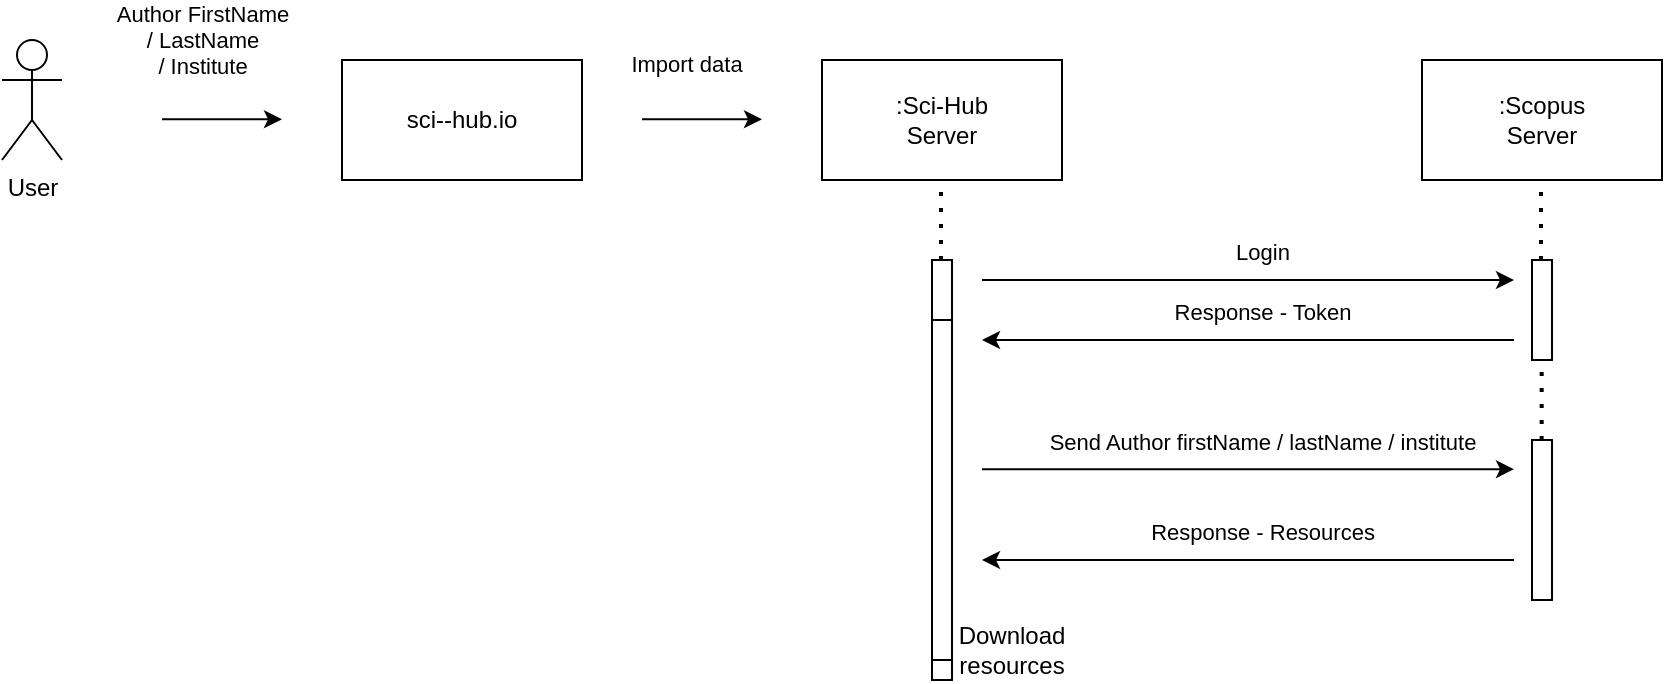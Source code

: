 <mxfile version="20.0.0" type="device"><diagram id="POwIn53z08iUjM4zpK05" name="Page-1"><mxGraphModel dx="2719" dy="1104" grid="1" gridSize="10" guides="1" tooltips="1" connect="1" arrows="1" fold="1" page="1" pageScale="1" pageWidth="827" pageHeight="1169" math="0" shadow="0"><root><mxCell id="0"/><mxCell id="1" parent="0"/><mxCell id="9Z6ZzG8IxJYHfVqMjnCl-1" value=":Sci-Hub&lt;br&gt;Server" style="rounded=0;whiteSpace=wrap;html=1;" vertex="1" parent="1"><mxGeometry x="340" y="150" width="120" height="60" as="geometry"/></mxCell><mxCell id="9Z6ZzG8IxJYHfVqMjnCl-2" value=":Scopus &lt;br&gt;Server" style="rounded=0;whiteSpace=wrap;html=1;" vertex="1" parent="1"><mxGeometry x="640" y="150" width="120" height="60" as="geometry"/></mxCell><mxCell id="9Z6ZzG8IxJYHfVqMjnCl-3" value="User" style="shape=umlActor;verticalLabelPosition=bottom;verticalAlign=top;html=1;outlineConnect=0;" vertex="1" parent="1"><mxGeometry x="-70" y="140" width="30" height="60" as="geometry"/></mxCell><mxCell id="9Z6ZzG8IxJYHfVqMjnCl-5" value="" style="endArrow=none;dashed=1;html=1;dashPattern=1 3;strokeWidth=2;rounded=0;" edge="1" parent="1"><mxGeometry width="50" height="50" relative="1" as="geometry"><mxPoint x="399.5" y="250" as="sourcePoint"/><mxPoint x="399.5" y="210" as="targetPoint"/></mxGeometry></mxCell><mxCell id="9Z6ZzG8IxJYHfVqMjnCl-6" value="" style="endArrow=none;dashed=1;html=1;dashPattern=1 3;strokeWidth=2;rounded=0;" edge="1" parent="1"><mxGeometry width="50" height="50" relative="1" as="geometry"><mxPoint x="699.5" y="250" as="sourcePoint"/><mxPoint x="699.5" y="210" as="targetPoint"/></mxGeometry></mxCell><mxCell id="9Z6ZzG8IxJYHfVqMjnCl-7" value="" style="html=1;points=[];perimeter=orthogonalPerimeter;" vertex="1" parent="1"><mxGeometry x="395" y="250" width="10" height="210" as="geometry"/></mxCell><mxCell id="9Z6ZzG8IxJYHfVqMjnCl-10" value="" style="html=1;points=[];perimeter=orthogonalPerimeter;" vertex="1" parent="1"><mxGeometry x="695" y="250" width="10" height="50" as="geometry"/></mxCell><mxCell id="9Z6ZzG8IxJYHfVqMjnCl-12" value="" style="endArrow=classic;html=1;rounded=0;" edge="1" parent="1"><mxGeometry width="50" height="50" relative="1" as="geometry"><mxPoint x="420" y="260" as="sourcePoint"/><mxPoint x="686" y="260" as="targetPoint"/></mxGeometry></mxCell><mxCell id="9Z6ZzG8IxJYHfVqMjnCl-13" value="Login" style="edgeLabel;html=1;align=center;verticalAlign=middle;resizable=0;points=[];" vertex="1" connectable="0" parent="9Z6ZzG8IxJYHfVqMjnCl-12"><mxGeometry x="0.36" y="-3" relative="1" as="geometry"><mxPoint x="-41" y="-17" as="offset"/></mxGeometry></mxCell><mxCell id="9Z6ZzG8IxJYHfVqMjnCl-14" value="" style="endArrow=none;dashed=1;html=1;dashPattern=1 3;strokeWidth=2;rounded=0;" edge="1" parent="1"><mxGeometry width="50" height="50" relative="1" as="geometry"><mxPoint x="699.83" y="340" as="sourcePoint"/><mxPoint x="699.83" y="300" as="targetPoint"/></mxGeometry></mxCell><mxCell id="9Z6ZzG8IxJYHfVqMjnCl-15" value="" style="html=1;points=[];perimeter=orthogonalPerimeter;" vertex="1" parent="1"><mxGeometry x="695" y="340" width="10" height="80" as="geometry"/></mxCell><mxCell id="9Z6ZzG8IxJYHfVqMjnCl-16" value="" style="endArrow=none;html=1;rounded=0;startArrow=classic;startFill=1;endFill=0;" edge="1" parent="1"><mxGeometry width="50" height="50" relative="1" as="geometry"><mxPoint x="420" y="290" as="sourcePoint"/><mxPoint x="686" y="290" as="targetPoint"/></mxGeometry></mxCell><mxCell id="9Z6ZzG8IxJYHfVqMjnCl-17" value="Response - Token" style="edgeLabel;html=1;align=center;verticalAlign=middle;resizable=0;points=[];" vertex="1" connectable="0" parent="9Z6ZzG8IxJYHfVqMjnCl-16"><mxGeometry x="0.36" y="-3" relative="1" as="geometry"><mxPoint x="-41" y="-17" as="offset"/></mxGeometry></mxCell><mxCell id="9Z6ZzG8IxJYHfVqMjnCl-18" value="" style="endArrow=classic;html=1;rounded=0;" edge="1" parent="1"><mxGeometry width="50" height="50" relative="1" as="geometry"><mxPoint x="420" y="354.58" as="sourcePoint"/><mxPoint x="686" y="354.58" as="targetPoint"/></mxGeometry></mxCell><mxCell id="9Z6ZzG8IxJYHfVqMjnCl-19" value="Send Author firstName / lastName / institute" style="edgeLabel;html=1;align=center;verticalAlign=middle;resizable=0;points=[];" vertex="1" connectable="0" parent="9Z6ZzG8IxJYHfVqMjnCl-18"><mxGeometry x="0.36" y="-3" relative="1" as="geometry"><mxPoint x="-41" y="-17" as="offset"/></mxGeometry></mxCell><mxCell id="9Z6ZzG8IxJYHfVqMjnCl-22" value="" style="endArrow=none;html=1;rounded=0;startArrow=classic;startFill=1;endFill=0;" edge="1" parent="1"><mxGeometry width="50" height="50" relative="1" as="geometry"><mxPoint x="420" y="400" as="sourcePoint"/><mxPoint x="686" y="400" as="targetPoint"/></mxGeometry></mxCell><mxCell id="9Z6ZzG8IxJYHfVqMjnCl-23" value="Response - Resources&lt;br&gt;" style="edgeLabel;html=1;align=center;verticalAlign=middle;resizable=0;points=[];" vertex="1" connectable="0" parent="9Z6ZzG8IxJYHfVqMjnCl-22"><mxGeometry x="0.36" y="-3" relative="1" as="geometry"><mxPoint x="-41" y="-17" as="offset"/></mxGeometry></mxCell><mxCell id="9Z6ZzG8IxJYHfVqMjnCl-25" value="" style="html=1;points=[];perimeter=orthogonalPerimeter;" vertex="1" parent="1"><mxGeometry x="395" y="280" width="10" height="170" as="geometry"/></mxCell><mxCell id="9Z6ZzG8IxJYHfVqMjnCl-26" value="Download resources" style="text;html=1;strokeColor=none;fillColor=none;align=center;verticalAlign=middle;whiteSpace=wrap;rounded=0;" vertex="1" parent="1"><mxGeometry x="380" y="430" width="110" height="30" as="geometry"/></mxCell><mxCell id="9Z6ZzG8IxJYHfVqMjnCl-28" value="" style="endArrow=classic;html=1;rounded=0;" edge="1" parent="1"><mxGeometry width="50" height="50" relative="1" as="geometry"><mxPoint x="10" y="179.66" as="sourcePoint"/><mxPoint x="70" y="179.66" as="targetPoint"/></mxGeometry></mxCell><mxCell id="9Z6ZzG8IxJYHfVqMjnCl-31" value="Author FirstName &lt;br&gt;/ LastName &lt;br&gt;/ Institute" style="edgeLabel;html=1;align=center;verticalAlign=middle;resizable=0;points=[];" vertex="1" connectable="0" parent="9Z6ZzG8IxJYHfVqMjnCl-28"><mxGeometry x="-0.013" y="-1" relative="1" as="geometry"><mxPoint x="-10" y="-41" as="offset"/></mxGeometry></mxCell><mxCell id="9Z6ZzG8IxJYHfVqMjnCl-29" value="sci--hub.io" style="rounded=0;whiteSpace=wrap;html=1;" vertex="1" parent="1"><mxGeometry x="100" y="150" width="120" height="60" as="geometry"/></mxCell><mxCell id="9Z6ZzG8IxJYHfVqMjnCl-30" value="" style="endArrow=classic;html=1;rounded=0;" edge="1" parent="1"><mxGeometry width="50" height="50" relative="1" as="geometry"><mxPoint x="250.0" y="179.66" as="sourcePoint"/><mxPoint x="310.0" y="179.66" as="targetPoint"/></mxGeometry></mxCell><mxCell id="9Z6ZzG8IxJYHfVqMjnCl-33" value="Import data&lt;br&gt;" style="edgeLabel;html=1;align=center;verticalAlign=middle;resizable=0;points=[];" vertex="1" connectable="0" parent="1"><mxGeometry x="280.004" y="150.0" as="geometry"><mxPoint x="-8" y="2" as="offset"/></mxGeometry></mxCell></root></mxGraphModel></diagram></mxfile>